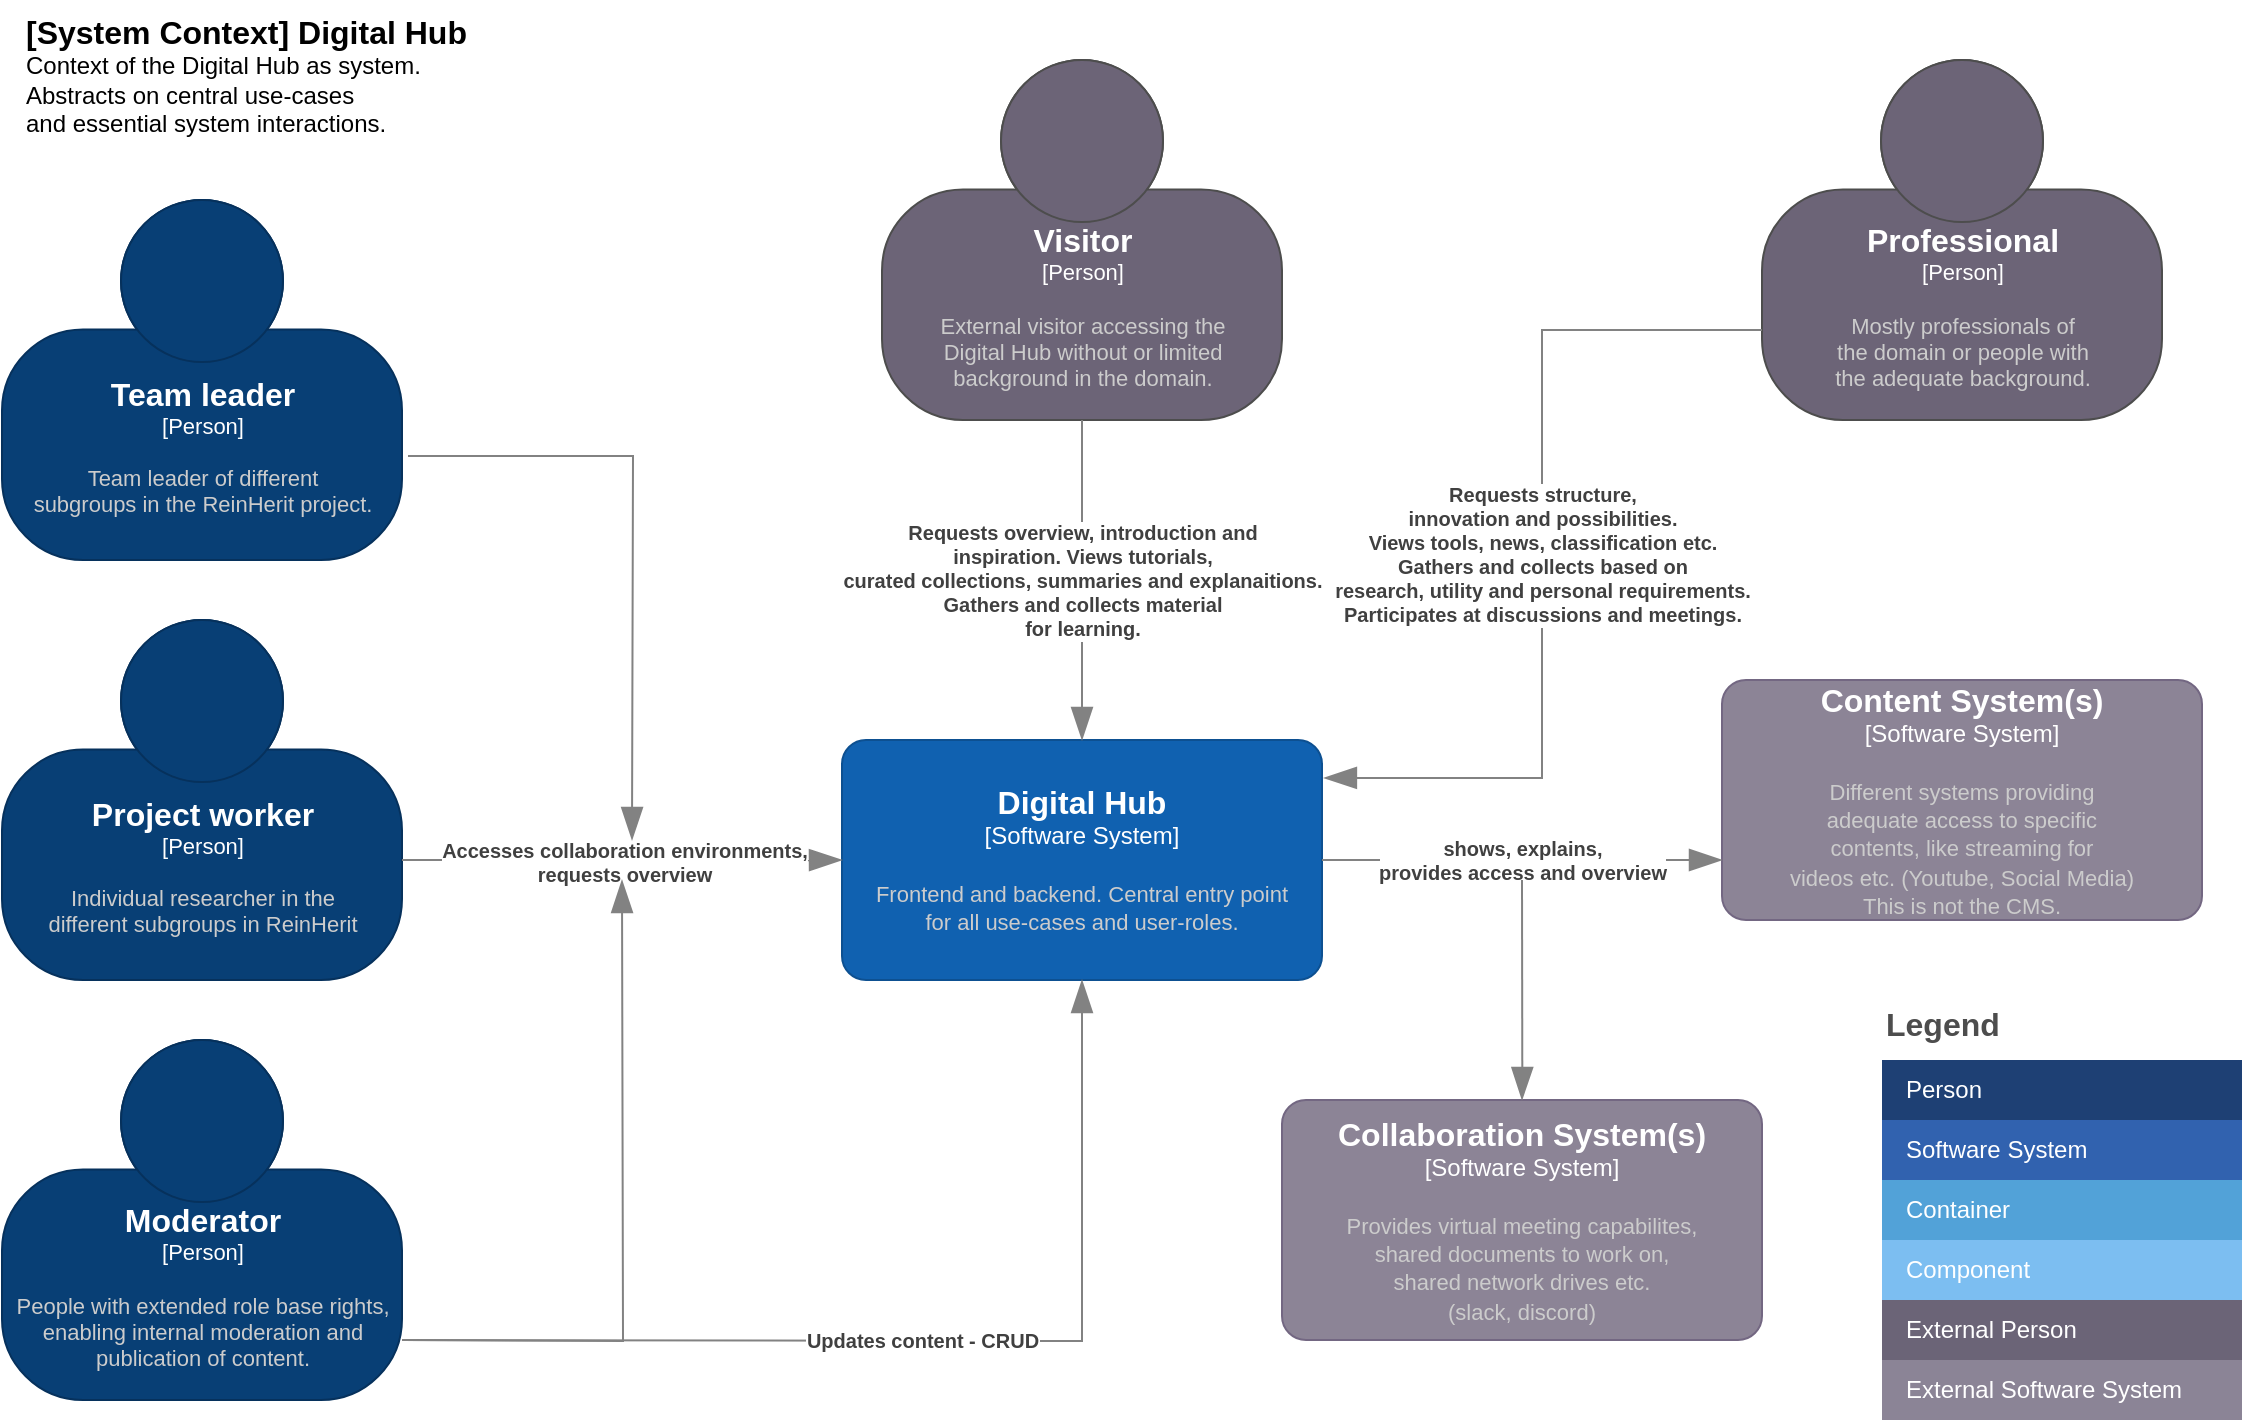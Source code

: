<mxfile version="15.9.1" type="device"><diagram id="dS1I-R0FQjEACPvDeyWi" name="Page-1"><mxGraphModel dx="2512" dy="705" grid="1" gridSize="10" guides="1" tooltips="1" connect="1" arrows="1" fold="1" page="1" pageScale="1" pageWidth="850" pageHeight="1100" math="0" shadow="0"><root><mxCell id="0"/><mxCell id="1" parent="0"/><object placeholders="1" c4Name="[System Context] Digital Hub" c4Type="ContainerScopeBoundary" c4Description="Context of the Digital Hub as system. &#10;Abstracts on central use-cases &#10;and essential system interactions. " label="&lt;font style=&quot;font-size: 16px&quot;&gt;&lt;b&gt;&lt;div style=&quot;text-align: left&quot;&gt;%c4Name%&lt;/div&gt;&lt;/b&gt;&lt;/font&gt;&lt;div style=&quot;text-align: left&quot;&gt;%c4Description%&lt;/div&gt;" id="7Osh2qBtcGeVmsgcigOm-1"><mxCell style="text;html=1;strokeColor=none;fillColor=none;align=left;verticalAlign=top;whiteSpace=wrap;rounded=0;metaEdit=1;allowArrows=0;resizable=1;rotatable=0;connectable=0;recursiveResize=0;expand=0;pointerEvents=0;points=[[0.25,0,0],[0.5,0,0],[0.75,0,0],[1,0.25,0],[1,0.5,0],[1,0.75,0],[0.75,1,0],[0.5,1,0],[0.25,1,0],[0,0.75,0],[0,0.5,0],[0,0.25,0]];" vertex="1" parent="1"><mxGeometry x="-290" y="130" width="260" height="40" as="geometry"/></mxCell></object><object placeholders="1" c4Name="Digital Hub" c4Type="Software System" c4Description="Frontend and backend. Central entry point &#10;for all use-cases and user-roles." label="&lt;font style=&quot;font-size: 16px&quot;&gt;&lt;b&gt;%c4Name%&lt;/b&gt;&lt;/font&gt;&lt;div&gt;[%c4Type%]&lt;/div&gt;&lt;br&gt;&lt;div&gt;&lt;font style=&quot;font-size: 11px&quot;&gt;&lt;font color=&quot;#cccccc&quot;&gt;%c4Description%&lt;/font&gt;&lt;/div&gt;" id="7Osh2qBtcGeVmsgcigOm-4"><mxCell style="rounded=1;whiteSpace=wrap;html=1;labelBackgroundColor=none;fillColor=#1061B0;fontColor=#ffffff;align=center;arcSize=10;strokeColor=#0D5091;metaEdit=1;resizable=0;points=[[0.25,0,0],[0.5,0,0],[0.75,0,0],[1,0.25,0],[1,0.5,0],[1,0.75,0],[0.75,1,0],[0.5,1,0],[0.25,1,0],[0,0.75,0],[0,0.5,0],[0,0.25,0]];" vertex="1" parent="1"><mxGeometry x="120" y="500" width="240" height="120" as="geometry"/></mxCell></object><object placeholders="1" c4Name="Team leader" c4Type="Person" c4Description="Team leader of different &#10;subgroups in the ReinHerit project." label="&lt;font style=&quot;font-size: 16px&quot;&gt;&lt;b&gt;%c4Name%&lt;/b&gt;&lt;/font&gt;&lt;div&gt;[%c4Type%]&lt;/div&gt;&lt;br&gt;&lt;div&gt;&lt;font style=&quot;font-size: 11px&quot;&gt;&lt;font color=&quot;#cccccc&quot;&gt;%c4Description%&lt;/font&gt;&lt;/div&gt;" id="7Osh2qBtcGeVmsgcigOm-5"><mxCell style="html=1;fontSize=11;dashed=0;whitespace=wrap;fillColor=#083F75;strokeColor=#06315C;fontColor=#ffffff;shape=mxgraph.c4.person2;align=center;metaEdit=1;points=[[0.5,0,0],[1,0.5,0],[1,0.75,0],[0.75,1,0],[0.5,1,0],[0.25,1,0],[0,0.75,0],[0,0.5,0]];resizable=0;" vertex="1" parent="1"><mxGeometry x="-300" y="230" width="200" height="180" as="geometry"/></mxCell></object><object placeholders="1" c4Name="Project worker" c4Type="Person" c4Description="Individual researcher in the &#10;different subgroups in ReinHerit" label="&lt;font style=&quot;font-size: 16px&quot;&gt;&lt;b&gt;%c4Name%&lt;/b&gt;&lt;/font&gt;&lt;div&gt;[%c4Type%]&lt;/div&gt;&lt;br&gt;&lt;div&gt;&lt;font style=&quot;font-size: 11px&quot;&gt;&lt;font color=&quot;#cccccc&quot;&gt;%c4Description%&lt;/font&gt;&lt;/div&gt;" id="7Osh2qBtcGeVmsgcigOm-6"><mxCell style="html=1;fontSize=11;dashed=0;whitespace=wrap;fillColor=#083F75;strokeColor=#06315C;fontColor=#ffffff;shape=mxgraph.c4.person2;align=center;metaEdit=1;points=[[0.5,0,0],[1,0.5,0],[1,0.75,0],[0.75,1,0],[0.5,1,0],[0.25,1,0],[0,0.75,0],[0,0.5,0]];resizable=0;" vertex="1" parent="1"><mxGeometry x="-300" y="440" width="200" height="180" as="geometry"/></mxCell></object><object placeholders="1" c4Name="Moderator" c4Type="Person" c4Description="People with extended role base rights, &#10;enabling internal moderation and &#10;publication of content." label="&lt;font style=&quot;font-size: 16px&quot;&gt;&lt;b&gt;%c4Name%&lt;/b&gt;&lt;/font&gt;&lt;div&gt;[%c4Type%]&lt;/div&gt;&lt;br&gt;&lt;div&gt;&lt;font style=&quot;font-size: 11px&quot;&gt;&lt;font color=&quot;#cccccc&quot;&gt;%c4Description%&lt;/font&gt;&lt;/div&gt;" id="7Osh2qBtcGeVmsgcigOm-7"><mxCell style="html=1;fontSize=11;dashed=0;whitespace=wrap;fillColor=#083F75;strokeColor=#06315C;fontColor=#ffffff;shape=mxgraph.c4.person2;align=center;metaEdit=1;points=[[0.5,0,0],[1,0.5,0],[1,0.75,0],[0.75,1,0],[0.5,1,0],[0.25,1,0],[0,0.75,0],[0,0.5,0]];resizable=0;" vertex="1" parent="1"><mxGeometry x="-300" y="650" width="200" height="180" as="geometry"/></mxCell></object><object placeholders="1" c4Name="Visitor" c4Type="Person" c4Description="External visitor accessing the &#10;Digital Hub without or limited &#10;background in the domain. " label="&lt;font style=&quot;font-size: 16px&quot;&gt;&lt;b&gt;%c4Name%&lt;/b&gt;&lt;/font&gt;&lt;div&gt;[%c4Type%]&lt;/div&gt;&lt;br&gt;&lt;div&gt;&lt;font style=&quot;font-size: 11px&quot;&gt;&lt;font color=&quot;#cccccc&quot;&gt;%c4Description%&lt;/font&gt;&lt;/div&gt;" id="7Osh2qBtcGeVmsgcigOm-8"><mxCell style="html=1;fontSize=11;dashed=0;whitespace=wrap;fillColor=#6C6477;strokeColor=#4D4D4D;fontColor=#ffffff;shape=mxgraph.c4.person2;align=center;metaEdit=1;points=[[0.5,0,0],[1,0.5,0],[1,0.75,0],[0.75,1,0],[0.5,1,0],[0.25,1,0],[0,0.75,0],[0,0.5,0]];resizable=0;" vertex="1" parent="1"><mxGeometry x="140" y="160" width="200" height="180" as="geometry"/></mxCell></object><object placeholders="1" c4Name="Professional" c4Type="Person" c4Description="Mostly professionals of &#10;the domain or people with &#10;the adequate background." label="&lt;font style=&quot;font-size: 16px&quot;&gt;&lt;b&gt;%c4Name%&lt;/b&gt;&lt;/font&gt;&lt;div&gt;[%c4Type%]&lt;/div&gt;&lt;br&gt;&lt;div&gt;&lt;font style=&quot;font-size: 11px&quot;&gt;&lt;font color=&quot;#cccccc&quot;&gt;%c4Description%&lt;/font&gt;&lt;/div&gt;" id="7Osh2qBtcGeVmsgcigOm-9"><mxCell style="html=1;fontSize=11;dashed=0;whitespace=wrap;fillColor=#6C6477;strokeColor=#4D4D4D;fontColor=#ffffff;shape=mxgraph.c4.person2;align=center;metaEdit=1;points=[[0.5,0,0],[1,0.5,0],[1,0.75,0],[0.75,1,0],[0.5,1,0],[0.25,1,0],[0,0.75,0],[0,0.5,0]];resizable=0;" vertex="1" parent="1"><mxGeometry x="580" y="160" width="200" height="180" as="geometry"/></mxCell></object><object placeholders="1" c4Name="Content System(s)" c4Type="Software System" c4Description="Different systems providing &#10;adequate access to specific &#10;contents, like streaming for &#10;videos etc. (Youtube, Social Media) &#10;This is not the CMS.&#10;" label="&lt;font style=&quot;font-size: 16px&quot;&gt;&lt;b&gt;%c4Name%&lt;/b&gt;&lt;/font&gt;&lt;div&gt;[%c4Type%]&lt;/div&gt;&lt;br&gt;&lt;div&gt;&lt;font style=&quot;font-size: 11px&quot;&gt;&lt;font color=&quot;#cccccc&quot;&gt;%c4Description%&lt;/font&gt;&lt;/div&gt;" id="7Osh2qBtcGeVmsgcigOm-11"><mxCell style="rounded=1;whiteSpace=wrap;html=1;labelBackgroundColor=none;fillColor=#8C8496;fontColor=#ffffff;align=center;arcSize=10;strokeColor=#736782;metaEdit=1;resizable=0;points=[[0.25,0,0],[0.5,0,0],[0.75,0,0],[1,0.25,0],[1,0.5,0],[1,0.75,0],[0.75,1,0],[0.5,1,0],[0.25,1,0],[0,0.75,0],[0,0.5,0],[0,0.25,0]];" vertex="1" parent="1"><mxGeometry x="560" y="470" width="240" height="120" as="geometry"/></mxCell></object><object placeholders="1" c4Name="Collaboration System(s)" c4Type="Software System" c4Description="Provides virtual meeting capabilites,&#10;shared documents to work on, &#10;shared network drives etc. &#10;(slack, discord)" label="&lt;font style=&quot;font-size: 16px&quot;&gt;&lt;b&gt;%c4Name%&lt;/b&gt;&lt;/font&gt;&lt;div&gt;[%c4Type%]&lt;/div&gt;&lt;br&gt;&lt;div&gt;&lt;font style=&quot;font-size: 11px&quot;&gt;&lt;font color=&quot;#cccccc&quot;&gt;%c4Description%&lt;/font&gt;&lt;/div&gt;" id="7Osh2qBtcGeVmsgcigOm-13"><mxCell style="rounded=1;whiteSpace=wrap;html=1;labelBackgroundColor=none;fillColor=#8C8496;fontColor=#ffffff;align=center;arcSize=10;strokeColor=#736782;metaEdit=1;resizable=0;points=[[0.25,0,0],[0.5,0,0],[0.75,0,0],[1,0.25,0],[1,0.5,0],[1,0.75,0],[0.75,1,0],[0.5,1,0],[0.25,1,0],[0,0.75,0],[0,0.5,0],[0,0.25,0]];" vertex="1" parent="1"><mxGeometry x="340" y="680" width="240" height="120" as="geometry"/></mxCell></object><object placeholders="1" c4Type="Relationship" c4Description="Accesses collaboration environments,&#10;requests overview" label="&lt;div style=&quot;text-align: left&quot;&gt;&lt;div style=&quot;text-align: center&quot;&gt;&lt;b&gt;%c4Description%&lt;/b&gt;&lt;/div&gt;" id="7Osh2qBtcGeVmsgcigOm-14"><mxCell style="endArrow=blockThin;html=1;fontSize=10;fontColor=#404040;strokeWidth=1;endFill=1;strokeColor=#828282;elbow=vertical;metaEdit=1;endSize=14;startSize=14;jumpStyle=arc;jumpSize=16;rounded=0;edgeStyle=orthogonalEdgeStyle;entryX=0;entryY=0.5;entryDx=0;entryDy=0;entryPerimeter=0;" edge="1" parent="1" target="7Osh2qBtcGeVmsgcigOm-4"><mxGeometry width="240" relative="1" as="geometry"><mxPoint x="-100" y="560" as="sourcePoint"/><mxPoint x="140" y="560" as="targetPoint"/></mxGeometry></mxCell></object><object placeholders="1" c4Type="Relationship" c4Description="" label="&lt;div style=&quot;text-align: left&quot;&gt;&lt;div style=&quot;text-align: center&quot;&gt;&lt;b&gt;%c4Description%&lt;/b&gt;&lt;/div&gt;" id="7Osh2qBtcGeVmsgcigOm-15"><mxCell style="endArrow=blockThin;html=1;fontSize=10;fontColor=#404040;strokeWidth=1;endFill=1;strokeColor=#828282;elbow=vertical;metaEdit=1;endSize=14;startSize=14;jumpStyle=arc;jumpSize=16;rounded=0;edgeStyle=orthogonalEdgeStyle;exitX=1.015;exitY=0.711;exitDx=0;exitDy=0;exitPerimeter=0;" edge="1" parent="1" source="7Osh2qBtcGeVmsgcigOm-5"><mxGeometry width="240" relative="1" as="geometry"><mxPoint x="-60" y="390" as="sourcePoint"/><mxPoint x="15" y="550" as="targetPoint"/></mxGeometry></mxCell></object><object placeholders="1" c4Type="Relationship" c4Description="" label="&lt;div style=&quot;text-align: left&quot;&gt;&lt;div style=&quot;text-align: center&quot;&gt;&lt;b&gt;%c4Description%&lt;/b&gt;&lt;/div&gt;" id="7Osh2qBtcGeVmsgcigOm-16"><mxCell style="endArrow=blockThin;html=1;fontSize=10;fontColor=#404040;strokeWidth=1;endFill=1;strokeColor=#828282;elbow=vertical;metaEdit=1;endSize=14;startSize=14;jumpStyle=arc;jumpSize=16;rounded=0;edgeStyle=orthogonalEdgeStyle;" edge="1" parent="1"><mxGeometry width="240" relative="1" as="geometry"><mxPoint x="-100" y="800" as="sourcePoint"/><mxPoint x="10" y="570" as="targetPoint"/></mxGeometry></mxCell></object><object placeholders="1" c4Type="Relationship" c4Description="Updates content - CRUD" label="&lt;div style=&quot;text-align: left&quot;&gt;&lt;div style=&quot;text-align: center&quot;&gt;&lt;b&gt;%c4Description%&lt;/b&gt;&lt;/div&gt;" id="7Osh2qBtcGeVmsgcigOm-17"><mxCell style="endArrow=blockThin;html=1;fontSize=10;fontColor=#404040;strokeWidth=1;endFill=1;strokeColor=#828282;elbow=vertical;metaEdit=1;endSize=14;startSize=14;jumpStyle=arc;jumpSize=16;rounded=0;edgeStyle=orthogonalEdgeStyle;entryX=0.5;entryY=1;entryDx=0;entryDy=0;entryPerimeter=0;" edge="1" parent="1" target="7Osh2qBtcGeVmsgcigOm-4"><mxGeometry width="240" relative="1" as="geometry"><mxPoint x="-100" y="800" as="sourcePoint"/><mxPoint x="140" y="800" as="targetPoint"/></mxGeometry></mxCell></object><object placeholders="1" c4Type="Relationship" c4Description="shows, explains, &#10;provides access and overview" label="&lt;div style=&quot;text-align: left&quot;&gt;&lt;div style=&quot;text-align: center&quot;&gt;&lt;b&gt;%c4Description%&lt;/b&gt;&lt;/div&gt;" id="7Osh2qBtcGeVmsgcigOm-18"><mxCell style="endArrow=blockThin;html=1;fontSize=10;fontColor=#404040;strokeWidth=1;endFill=1;strokeColor=#828282;elbow=vertical;metaEdit=1;endSize=14;startSize=14;jumpStyle=arc;jumpSize=16;rounded=0;edgeStyle=orthogonalEdgeStyle;" edge="1" parent="1"><mxGeometry width="240" relative="1" as="geometry"><mxPoint x="360" y="560" as="sourcePoint"/><mxPoint x="560" y="560" as="targetPoint"/></mxGeometry></mxCell></object><object placeholders="1" c4Type="Relationship" c4Description="Requests overview, introduction and &#10;inspiration. Views tutorials,&#10;curated collections, summaries and explanaitions. &#10;Gathers and collects material &#10;for learning.&#10;" label="&lt;div style=&quot;text-align: left&quot;&gt;&lt;div style=&quot;text-align: center&quot;&gt;&lt;b&gt;%c4Description%&lt;/b&gt;&lt;/div&gt;" id="7Osh2qBtcGeVmsgcigOm-19"><mxCell style="endArrow=blockThin;html=1;fontSize=10;fontColor=#404040;strokeWidth=1;endFill=1;strokeColor=#828282;elbow=vertical;metaEdit=1;endSize=14;startSize=14;jumpStyle=arc;jumpSize=16;rounded=0;edgeStyle=orthogonalEdgeStyle;exitX=0.5;exitY=1;exitDx=0;exitDy=0;exitPerimeter=0;" edge="1" parent="1" source="7Osh2qBtcGeVmsgcigOm-8" target="7Osh2qBtcGeVmsgcigOm-4"><mxGeometry width="240" relative="1" as="geometry"><mxPoint x="210" y="390" as="sourcePoint"/><mxPoint x="450" y="390" as="targetPoint"/></mxGeometry></mxCell></object><object placeholders="1" c4Type="Relationship" c4Description="Requests structure, &#10;innovation and possibilities.&#10;Views tools, news, classification etc. &#10;Gathers and collects based on&#10;research, utility and personal requirements. &#10;Participates at discussions and meetings." label="&lt;div style=&quot;text-align: left&quot;&gt;&lt;div style=&quot;text-align: center&quot;&gt;&lt;b&gt;%c4Description%&lt;/b&gt;&lt;/div&gt;" id="7Osh2qBtcGeVmsgcigOm-20"><mxCell style="endArrow=blockThin;html=1;fontSize=10;fontColor=#404040;strokeWidth=1;endFill=1;strokeColor=#828282;elbow=vertical;metaEdit=1;endSize=14;startSize=14;jumpStyle=arc;jumpSize=16;rounded=0;edgeStyle=orthogonalEdgeStyle;exitX=0;exitY=0.75;exitDx=0;exitDy=0;exitPerimeter=0;entryX=1.004;entryY=0.158;entryDx=0;entryDy=0;entryPerimeter=0;" edge="1" parent="1" source="7Osh2qBtcGeVmsgcigOm-9" target="7Osh2qBtcGeVmsgcigOm-4"><mxGeometry width="240" relative="1" as="geometry"><mxPoint x="490" y="430" as="sourcePoint"/><mxPoint x="730" y="430" as="targetPoint"/></mxGeometry></mxCell></object><object placeholders="1" c4Type="Relationship" id="7Osh2qBtcGeVmsgcigOm-22"><mxCell style="endArrow=blockThin;html=1;fontSize=10;fontColor=#404040;strokeWidth=1;endFill=1;strokeColor=#828282;elbow=vertical;metaEdit=1;endSize=14;startSize=14;jumpStyle=arc;jumpSize=16;rounded=0;edgeStyle=orthogonalEdgeStyle;entryX=0.5;entryY=0;entryDx=0;entryDy=0;entryPerimeter=0;" edge="1" parent="1" target="7Osh2qBtcGeVmsgcigOm-13"><mxGeometry width="240" relative="1" as="geometry"><mxPoint x="460" y="570" as="sourcePoint"/><mxPoint x="710" y="620" as="targetPoint"/></mxGeometry></mxCell></object><mxCell id="7Osh2qBtcGeVmsgcigOm-23" value="Legend" style="align=left;fontSize=16;fontStyle=1;strokeColor=none;fillColor=none;fontColor=#4D4D4D;spacingTop=-8;resizable=0;" vertex="1" parent="1"><mxGeometry x="640" y="630" width="180" height="30" as="geometry"/></mxCell><mxCell id="7Osh2qBtcGeVmsgcigOm-24" value="" style="shape=table;html=1;whiteSpace=wrap;startSize=0;container=1;collapsible=0;childLayout=tableLayout;fillColor=none;align=left;spacingLeft=10;strokeColor=none;rounded=1;arcSize=11;fontColor=#FFFFFF;resizable=0;points=[[0.25,0,0],[0.5,0,0],[0.75,0,0],[1,0.25,0],[1,0.5,0],[1,0.75,0],[0.75,1,0],[0.5,1,0],[0.25,1,0],[0,0.75,0],[0,0.5,0],[0,0.25,0]];" vertex="1" parent="1"><mxGeometry x="640" y="660" width="180" height="180" as="geometry"/></mxCell><mxCell id="7Osh2qBtcGeVmsgcigOm-25" value="Person" style="shape=partialRectangle;html=1;whiteSpace=wrap;connectable=0;fillColor=#1E4074;top=0;left=0;bottom=0;right=0;overflow=hidden;pointerEvents=1;align=left;spacingLeft=10;strokeColor=none;fontColor=#FFFFFF;" vertex="1" parent="7Osh2qBtcGeVmsgcigOm-24"><mxGeometry width="180" height="30" as="geometry"/></mxCell><mxCell id="7Osh2qBtcGeVmsgcigOm-26" value="Software System" style="shape=partialRectangle;html=1;whiteSpace=wrap;connectable=0;fillColor=#3162AF;top=0;left=0;bottom=0;right=0;overflow=hidden;pointerEvents=1;align=left;spacingLeft=10;fontColor=#FFFFFF;" vertex="1" parent="7Osh2qBtcGeVmsgcigOm-24"><mxGeometry y="30" width="180" height="30" as="geometry"/></mxCell><mxCell id="7Osh2qBtcGeVmsgcigOm-27" value="Container" style="shape=partialRectangle;html=1;whiteSpace=wrap;connectable=0;fillColor=#52A2D8;top=0;left=0;bottom=0;right=0;overflow=hidden;pointerEvents=1;align=left;spacingLeft=10;fontColor=#FFFFFF;" vertex="1" parent="7Osh2qBtcGeVmsgcigOm-24"><mxGeometry y="60" width="180" height="30" as="geometry"/></mxCell><mxCell id="7Osh2qBtcGeVmsgcigOm-28" value="Component" style="shape=partialRectangle;html=1;whiteSpace=wrap;connectable=0;fillColor=#7CBEF1;top=0;left=0;bottom=0;right=0;overflow=hidden;pointerEvents=1;align=left;spacingLeft=10;fontColor=#FFFFFF;" vertex="1" parent="7Osh2qBtcGeVmsgcigOm-24"><mxGeometry y="90" width="180" height="30" as="geometry"/></mxCell><mxCell id="7Osh2qBtcGeVmsgcigOm-29" value="External Person" style="shape=partialRectangle;html=1;whiteSpace=wrap;connectable=0;fillColor=#6B6477;top=0;left=0;bottom=0;right=0;overflow=hidden;pointerEvents=1;align=left;spacingLeft=10;fontColor=#FFFFFF;" vertex="1" parent="7Osh2qBtcGeVmsgcigOm-24"><mxGeometry y="120" width="180" height="30" as="geometry"/></mxCell><mxCell id="7Osh2qBtcGeVmsgcigOm-30" value="External Software System" style="shape=partialRectangle;html=1;whiteSpace=wrap;connectable=0;fillColor=#8B8496;top=0;left=0;bottom=0;right=0;overflow=hidden;pointerEvents=1;align=left;spacingLeft=10;fontColor=#FFFFFF;" vertex="1" parent="7Osh2qBtcGeVmsgcigOm-24"><mxGeometry y="150" width="180" height="30" as="geometry"/></mxCell></root></mxGraphModel></diagram></mxfile>